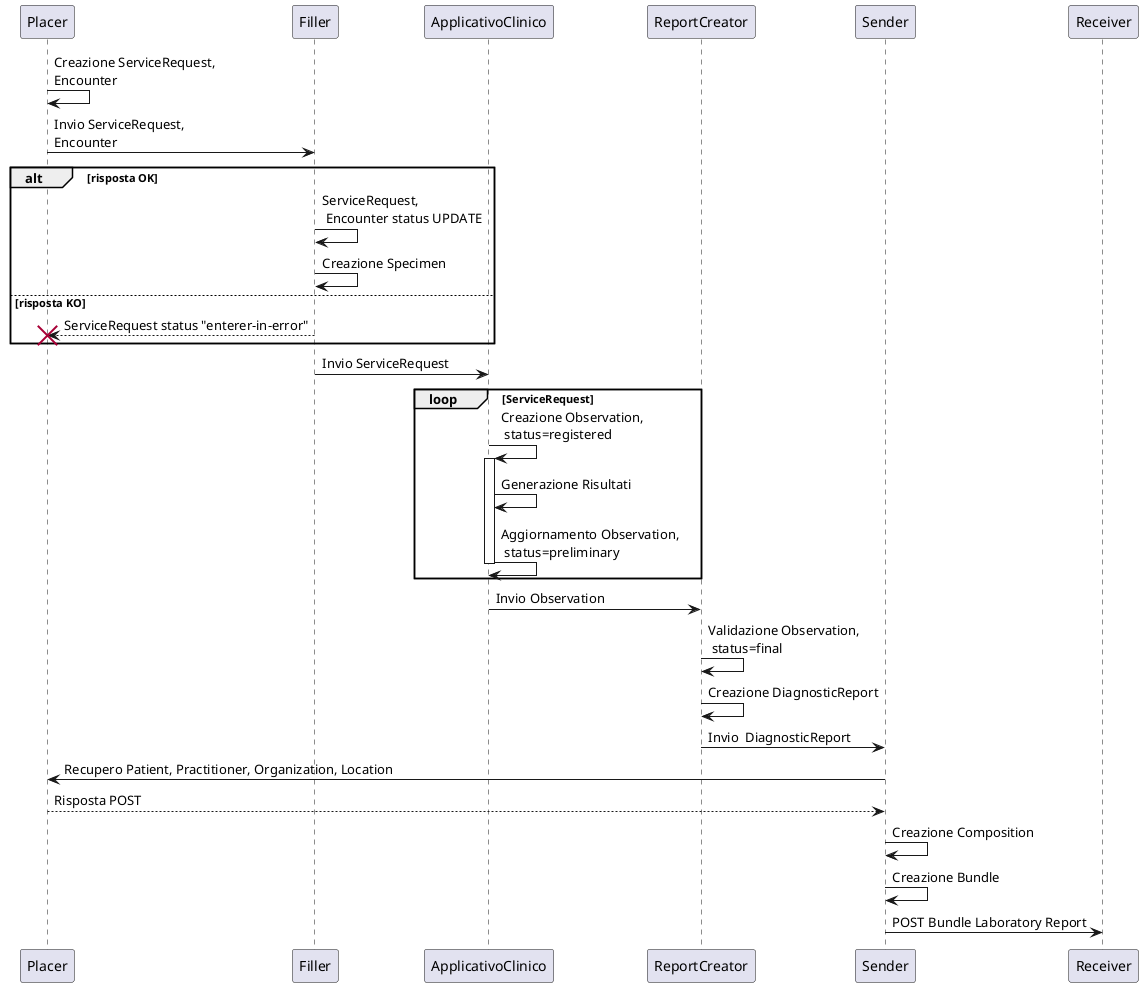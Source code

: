 @startuml
Placer -> Placer: Creazione ServiceRequest,\nEncounter

Placer -> Filler: Invio ServiceRequest,\nEncounter

alt risposta OK
    Filler -> Filler: ServiceRequest,\n Encounter status UPDATE
    Filler -> Filler: Creazione Specimen
else risposta KO
    Filler --> Placer !!: ServiceRequest status "enterer-in-error"
end

Filler -> ApplicativoClinico: Invio ServiceRequest
    loop ServiceRequest
        ApplicativoClinico-> ApplicativoClinico++: Creazione Observation,\n status=registered 
        ApplicativoClinico-> ApplicativoClinico: Generazione Risultati
        ApplicativoClinico-> ApplicativoClinico--: Aggiornamento Observation,\n status=preliminary 
    end
ApplicativoClinico-> ReportCreator: Invio Observation
ReportCreator -> ReportCreator: Validazione Observation,\n status=final
ReportCreator -> ReportCreator: Creazione DiagnosticReport
ReportCreator -> Sender: Invio  DiagnosticReport
Sender -> Placer: Recupero Patient, Practitioner, Organization, Location
Placer --> Sender: Risposta POST
Sender -> Sender: Creazione Composition
Sender -> Sender: Creazione Bundle
Sender -> Receiver: POST Bundle Laboratory Report
@enduml